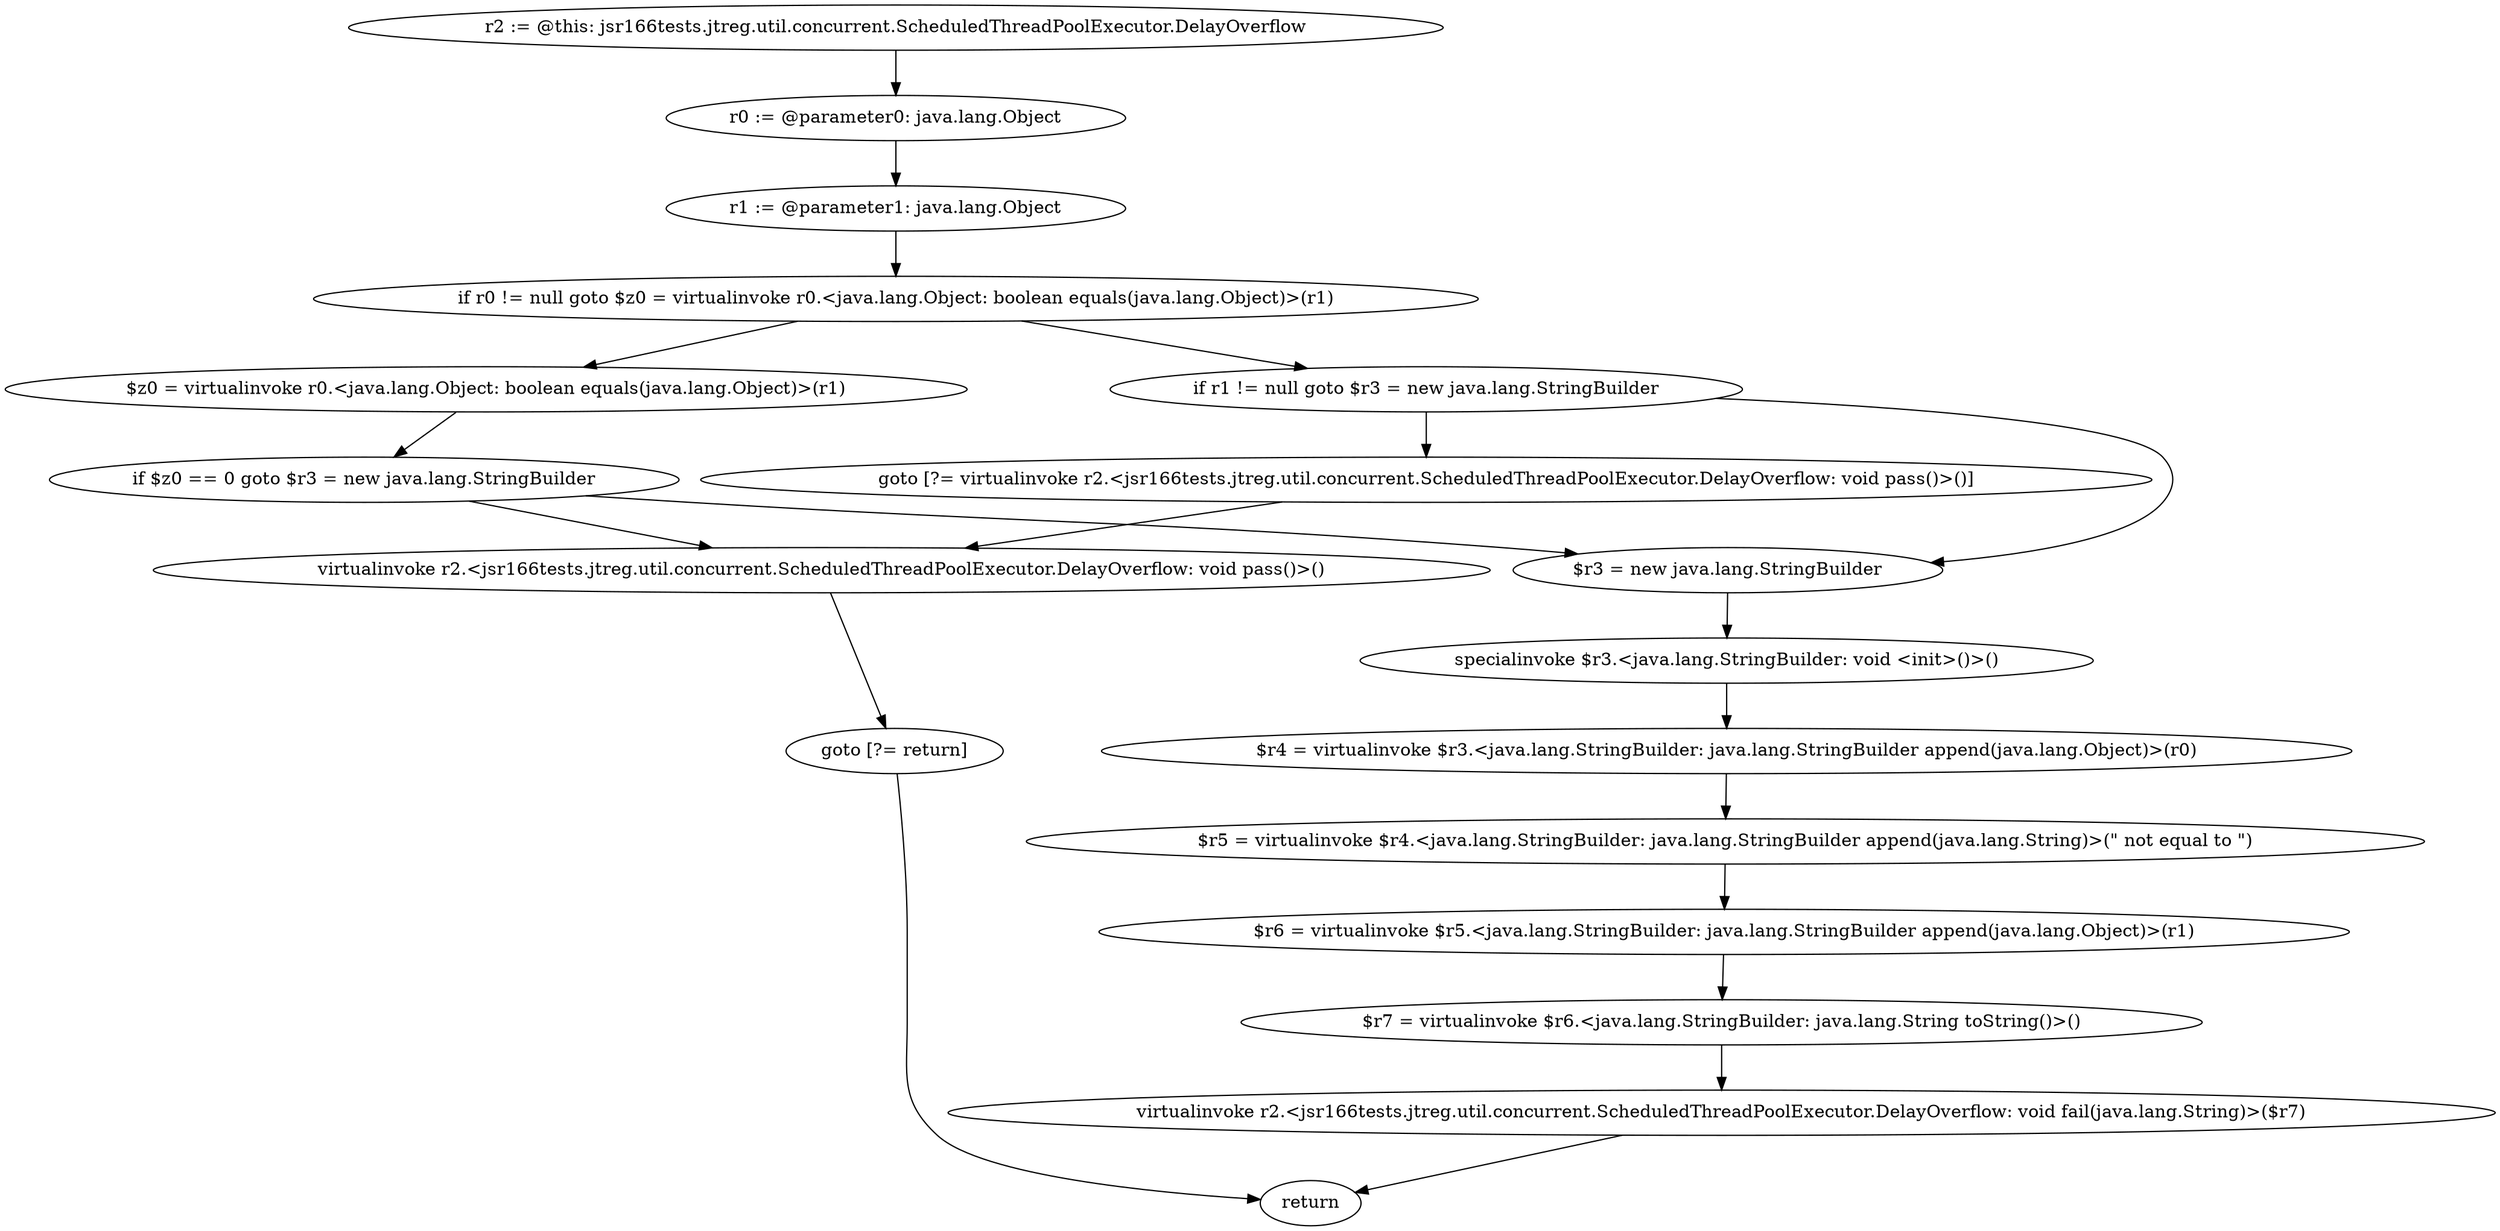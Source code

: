 digraph "unitGraph" {
    "r2 := @this: jsr166tests.jtreg.util.concurrent.ScheduledThreadPoolExecutor.DelayOverflow"
    "r0 := @parameter0: java.lang.Object"
    "r1 := @parameter1: java.lang.Object"
    "if r0 != null goto $z0 = virtualinvoke r0.<java.lang.Object: boolean equals(java.lang.Object)>(r1)"
    "if r1 != null goto $r3 = new java.lang.StringBuilder"
    "goto [?= virtualinvoke r2.<jsr166tests.jtreg.util.concurrent.ScheduledThreadPoolExecutor.DelayOverflow: void pass()>()]"
    "$z0 = virtualinvoke r0.<java.lang.Object: boolean equals(java.lang.Object)>(r1)"
    "if $z0 == 0 goto $r3 = new java.lang.StringBuilder"
    "virtualinvoke r2.<jsr166tests.jtreg.util.concurrent.ScheduledThreadPoolExecutor.DelayOverflow: void pass()>()"
    "goto [?= return]"
    "$r3 = new java.lang.StringBuilder"
    "specialinvoke $r3.<java.lang.StringBuilder: void <init>()>()"
    "$r4 = virtualinvoke $r3.<java.lang.StringBuilder: java.lang.StringBuilder append(java.lang.Object)>(r0)"
    "$r5 = virtualinvoke $r4.<java.lang.StringBuilder: java.lang.StringBuilder append(java.lang.String)>(\" not equal to \")"
    "$r6 = virtualinvoke $r5.<java.lang.StringBuilder: java.lang.StringBuilder append(java.lang.Object)>(r1)"
    "$r7 = virtualinvoke $r6.<java.lang.StringBuilder: java.lang.String toString()>()"
    "virtualinvoke r2.<jsr166tests.jtreg.util.concurrent.ScheduledThreadPoolExecutor.DelayOverflow: void fail(java.lang.String)>($r7)"
    "return"
    "r2 := @this: jsr166tests.jtreg.util.concurrent.ScheduledThreadPoolExecutor.DelayOverflow"->"r0 := @parameter0: java.lang.Object";
    "r0 := @parameter0: java.lang.Object"->"r1 := @parameter1: java.lang.Object";
    "r1 := @parameter1: java.lang.Object"->"if r0 != null goto $z0 = virtualinvoke r0.<java.lang.Object: boolean equals(java.lang.Object)>(r1)";
    "if r0 != null goto $z0 = virtualinvoke r0.<java.lang.Object: boolean equals(java.lang.Object)>(r1)"->"if r1 != null goto $r3 = new java.lang.StringBuilder";
    "if r0 != null goto $z0 = virtualinvoke r0.<java.lang.Object: boolean equals(java.lang.Object)>(r1)"->"$z0 = virtualinvoke r0.<java.lang.Object: boolean equals(java.lang.Object)>(r1)";
    "if r1 != null goto $r3 = new java.lang.StringBuilder"->"goto [?= virtualinvoke r2.<jsr166tests.jtreg.util.concurrent.ScheduledThreadPoolExecutor.DelayOverflow: void pass()>()]";
    "if r1 != null goto $r3 = new java.lang.StringBuilder"->"$r3 = new java.lang.StringBuilder";
    "goto [?= virtualinvoke r2.<jsr166tests.jtreg.util.concurrent.ScheduledThreadPoolExecutor.DelayOverflow: void pass()>()]"->"virtualinvoke r2.<jsr166tests.jtreg.util.concurrent.ScheduledThreadPoolExecutor.DelayOverflow: void pass()>()";
    "$z0 = virtualinvoke r0.<java.lang.Object: boolean equals(java.lang.Object)>(r1)"->"if $z0 == 0 goto $r3 = new java.lang.StringBuilder";
    "if $z0 == 0 goto $r3 = new java.lang.StringBuilder"->"virtualinvoke r2.<jsr166tests.jtreg.util.concurrent.ScheduledThreadPoolExecutor.DelayOverflow: void pass()>()";
    "if $z0 == 0 goto $r3 = new java.lang.StringBuilder"->"$r3 = new java.lang.StringBuilder";
    "virtualinvoke r2.<jsr166tests.jtreg.util.concurrent.ScheduledThreadPoolExecutor.DelayOverflow: void pass()>()"->"goto [?= return]";
    "goto [?= return]"->"return";
    "$r3 = new java.lang.StringBuilder"->"specialinvoke $r3.<java.lang.StringBuilder: void <init>()>()";
    "specialinvoke $r3.<java.lang.StringBuilder: void <init>()>()"->"$r4 = virtualinvoke $r3.<java.lang.StringBuilder: java.lang.StringBuilder append(java.lang.Object)>(r0)";
    "$r4 = virtualinvoke $r3.<java.lang.StringBuilder: java.lang.StringBuilder append(java.lang.Object)>(r0)"->"$r5 = virtualinvoke $r4.<java.lang.StringBuilder: java.lang.StringBuilder append(java.lang.String)>(\" not equal to \")";
    "$r5 = virtualinvoke $r4.<java.lang.StringBuilder: java.lang.StringBuilder append(java.lang.String)>(\" not equal to \")"->"$r6 = virtualinvoke $r5.<java.lang.StringBuilder: java.lang.StringBuilder append(java.lang.Object)>(r1)";
    "$r6 = virtualinvoke $r5.<java.lang.StringBuilder: java.lang.StringBuilder append(java.lang.Object)>(r1)"->"$r7 = virtualinvoke $r6.<java.lang.StringBuilder: java.lang.String toString()>()";
    "$r7 = virtualinvoke $r6.<java.lang.StringBuilder: java.lang.String toString()>()"->"virtualinvoke r2.<jsr166tests.jtreg.util.concurrent.ScheduledThreadPoolExecutor.DelayOverflow: void fail(java.lang.String)>($r7)";
    "virtualinvoke r2.<jsr166tests.jtreg.util.concurrent.ScheduledThreadPoolExecutor.DelayOverflow: void fail(java.lang.String)>($r7)"->"return";
}
